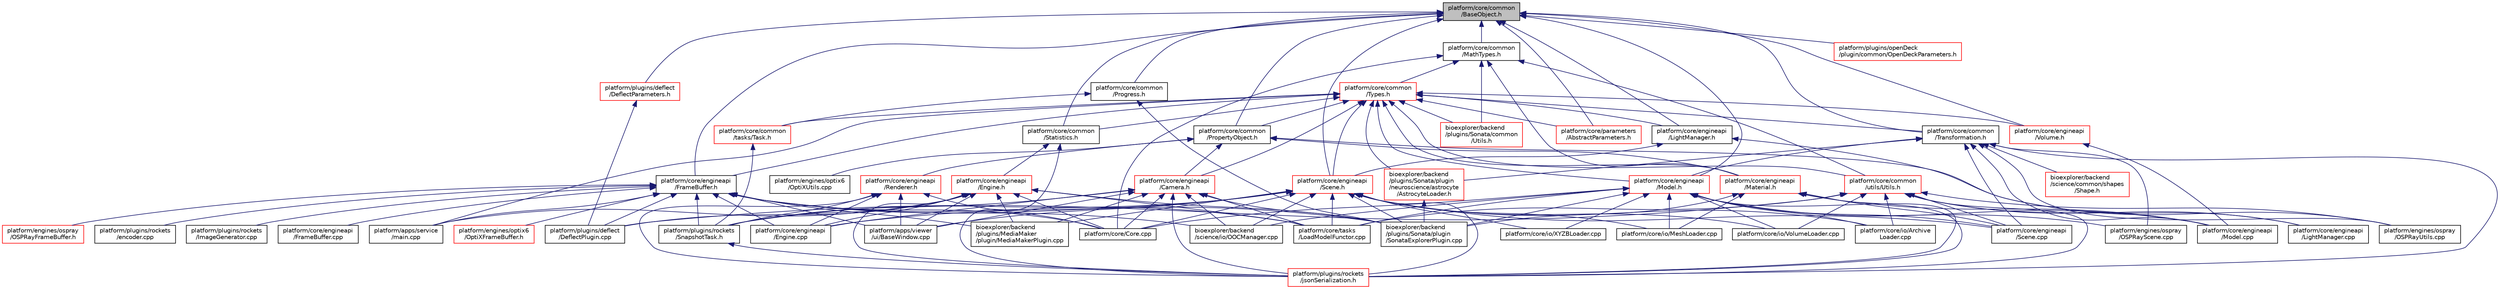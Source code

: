 digraph "platform/core/common/BaseObject.h"
{
 // LATEX_PDF_SIZE
  edge [fontname="Helvetica",fontsize="10",labelfontname="Helvetica",labelfontsize="10"];
  node [fontname="Helvetica",fontsize="10",shape=record];
  Node1 [label="platform/core/common\l/BaseObject.h",height=0.2,width=0.4,color="black", fillcolor="grey75", style="filled", fontcolor="black",tooltip=" "];
  Node1 -> Node2 [dir="back",color="midnightblue",fontsize="10",style="solid",fontname="Helvetica"];
  Node2 [label="platform/core/common\l/MathTypes.h",height=0.2,width=0.4,color="black", fillcolor="white", style="filled",URL="$d5/d55/MathTypes_8h.html",tooltip=" "];
  Node2 -> Node3 [dir="back",color="midnightblue",fontsize="10",style="solid",fontname="Helvetica"];
  Node3 [label="platform/core/common\l/Types.h",height=0.2,width=0.4,color="red", fillcolor="white", style="filled",URL="$de/d53/platform_2core_2common_2Types_8h.html",tooltip=" "];
  Node3 -> Node5 [dir="back",color="midnightblue",fontsize="10",style="solid",fontname="Helvetica"];
  Node5 [label="platform/apps/service\l/main.cpp",height=0.2,width=0.4,color="black", fillcolor="white", style="filled",URL="$d9/d1c/service_2main_8cpp.html",tooltip=" "];
  Node3 -> Node279 [dir="back",color="midnightblue",fontsize="10",style="solid",fontname="Helvetica"];
  Node279 [label="platform/core/common\l/PropertyObject.h",height=0.2,width=0.4,color="black", fillcolor="white", style="filled",URL="$d4/d17/PropertyObject_8h.html",tooltip=" "];
  Node279 -> Node280 [dir="back",color="midnightblue",fontsize="10",style="solid",fontname="Helvetica"];
  Node280 [label="platform/core/engineapi\l/Camera.h",height=0.2,width=0.4,color="red", fillcolor="white", style="filled",URL="$dd/de4/Camera_8h.html",tooltip=" "];
  Node280 -> Node8 [dir="back",color="midnightblue",fontsize="10",style="solid",fontname="Helvetica"];
  Node8 [label="platform/apps/viewer\l/ui/BaseWindow.cpp",height=0.2,width=0.4,color="black", fillcolor="white", style="filled",URL="$de/d43/BaseWindow_8cpp.html",tooltip=" "];
  Node280 -> Node21 [dir="back",color="midnightblue",fontsize="10",style="solid",fontname="Helvetica"];
  Node21 [label="platform/core/Core.cpp",height=0.2,width=0.4,color="black", fillcolor="white", style="filled",URL="$d6/d27/Core_8cpp.html",tooltip=" "];
  Node280 -> Node171 [dir="back",color="midnightblue",fontsize="10",style="solid",fontname="Helvetica"];
  Node171 [label="platform/core/engineapi\l/Engine.cpp",height=0.2,width=0.4,color="black", fillcolor="white", style="filled",URL="$d6/d0c/Engine_8cpp.html",tooltip=" "];
  Node280 -> Node34 [dir="back",color="midnightblue",fontsize="10",style="solid",fontname="Helvetica"];
  Node34 [label="platform/core/tasks\l/LoadModelFunctor.cpp",height=0.2,width=0.4,color="black", fillcolor="white", style="filled",URL="$dd/d96/LoadModelFunctor_8cpp.html",tooltip=" "];
  Node280 -> Node31 [dir="back",color="midnightblue",fontsize="10",style="solid",fontname="Helvetica"];
  Node31 [label="platform/plugins/rockets\l/jsonSerialization.h",height=0.2,width=0.4,color="red", fillcolor="white", style="filled",URL="$d4/d2c/jsonSerialization_8h.html",tooltip=" "];
  Node280 -> Node190 [dir="back",color="midnightblue",fontsize="10",style="solid",fontname="Helvetica"];
  Node190 [label="platform/plugins/rockets\l/SnapshotTask.h",height=0.2,width=0.4,color="black", fillcolor="white", style="filled",URL="$d4/de5/SnapshotTask_8h.html",tooltip=" "];
  Node190 -> Node31 [dir="back",color="midnightblue",fontsize="10",style="solid",fontname="Helvetica"];
  Node280 -> Node59 [dir="back",color="midnightblue",fontsize="10",style="solid",fontname="Helvetica"];
  Node59 [label="bioexplorer/backend\l/science/io/OOCManager.cpp",height=0.2,width=0.4,color="black", fillcolor="white", style="filled",URL="$de/d91/OOCManager_8cpp.html",tooltip=" "];
  Node280 -> Node16 [dir="back",color="midnightblue",fontsize="10",style="solid",fontname="Helvetica"];
  Node16 [label="bioexplorer/backend\l/plugins/MediaMaker\l/plugin/MediaMakerPlugin.cpp",height=0.2,width=0.4,color="black", fillcolor="white", style="filled",URL="$dd/d9e/MediaMakerPlugin_8cpp.html",tooltip=" "];
  Node280 -> Node18 [dir="back",color="midnightblue",fontsize="10",style="solid",fontname="Helvetica"];
  Node18 [label="bioexplorer/backend\l/plugins/Sonata/plugin\l/SonataExplorerPlugin.cpp",height=0.2,width=0.4,color="black", fillcolor="white", style="filled",URL="$d4/d2c/SonataExplorerPlugin_8cpp.html",tooltip=" "];
  Node279 -> Node208 [dir="back",color="midnightblue",fontsize="10",style="solid",fontname="Helvetica"];
  Node208 [label="platform/core/engineapi\l/Material.h",height=0.2,width=0.4,color="red", fillcolor="white", style="filled",URL="$df/d12/Material_8h.html",tooltip=" "];
  Node208 -> Node22 [dir="back",color="midnightblue",fontsize="10",style="solid",fontname="Helvetica"];
  Node22 [label="platform/core/engineapi\l/Model.cpp",height=0.2,width=0.4,color="black", fillcolor="white", style="filled",URL="$dd/d2e/Model_8cpp.html",tooltip=" "];
  Node208 -> Node23 [dir="back",color="midnightblue",fontsize="10",style="solid",fontname="Helvetica"];
  Node23 [label="platform/core/engineapi\l/Scene.cpp",height=0.2,width=0.4,color="black", fillcolor="white", style="filled",URL="$de/d15/Scene_8cpp.html",tooltip=" "];
  Node208 -> Node25 [dir="back",color="midnightblue",fontsize="10",style="solid",fontname="Helvetica"];
  Node25 [label="platform/core/io/MeshLoader.cpp",height=0.2,width=0.4,color="black", fillcolor="white", style="filled",URL="$d2/d87/MeshLoader_8cpp.html",tooltip=" "];
  Node208 -> Node31 [dir="back",color="midnightblue",fontsize="10",style="solid",fontname="Helvetica"];
  Node208 -> Node18 [dir="back",color="midnightblue",fontsize="10",style="solid",fontname="Helvetica"];
  Node279 -> Node283 [dir="back",color="midnightblue",fontsize="10",style="solid",fontname="Helvetica"];
  Node283 [label="platform/core/engineapi\l/Renderer.h",height=0.2,width=0.4,color="red", fillcolor="white", style="filled",URL="$d8/db2/Renderer_8h.html",tooltip=" "];
  Node283 -> Node8 [dir="back",color="midnightblue",fontsize="10",style="solid",fontname="Helvetica"];
  Node283 -> Node21 [dir="back",color="midnightblue",fontsize="10",style="solid",fontname="Helvetica"];
  Node283 -> Node171 [dir="back",color="midnightblue",fontsize="10",style="solid",fontname="Helvetica"];
  Node283 -> Node31 [dir="back",color="midnightblue",fontsize="10",style="solid",fontname="Helvetica"];
  Node283 -> Node190 [dir="back",color="midnightblue",fontsize="10",style="solid",fontname="Helvetica"];
  Node279 -> Node243 [dir="back",color="midnightblue",fontsize="10",style="solid",fontname="Helvetica"];
  Node243 [label="platform/engines/optix6\l/OptiXUtils.cpp",height=0.2,width=0.4,color="black", fillcolor="white", style="filled",URL="$d0/d79/OptiXUtils_8cpp.html",tooltip=" "];
  Node279 -> Node284 [dir="back",color="midnightblue",fontsize="10",style="solid",fontname="Helvetica"];
  Node284 [label="platform/engines/ospray\l/OSPRayUtils.cpp",height=0.2,width=0.4,color="black", fillcolor="white", style="filled",URL="$d8/d20/OSPRayUtils_8cpp.html",tooltip=" "];
  Node3 -> Node322 [dir="back",color="midnightblue",fontsize="10",style="solid",fontname="Helvetica"];
  Node322 [label="platform/core/common\l/Statistics.h",height=0.2,width=0.4,color="black", fillcolor="white", style="filled",URL="$d1/dd6/Statistics_8h.html",tooltip=" "];
  Node322 -> Node224 [dir="back",color="midnightblue",fontsize="10",style="solid",fontname="Helvetica"];
  Node224 [label="platform/core/engineapi\l/Engine.h",height=0.2,width=0.4,color="red", fillcolor="white", style="filled",URL="$d1/dd4/Engine_8h.html",tooltip=" "];
  Node224 -> Node5 [dir="back",color="midnightblue",fontsize="10",style="solid",fontname="Helvetica"];
  Node224 -> Node8 [dir="back",color="midnightblue",fontsize="10",style="solid",fontname="Helvetica"];
  Node224 -> Node21 [dir="back",color="midnightblue",fontsize="10",style="solid",fontname="Helvetica"];
  Node224 -> Node171 [dir="back",color="midnightblue",fontsize="10",style="solid",fontname="Helvetica"];
  Node224 -> Node34 [dir="back",color="midnightblue",fontsize="10",style="solid",fontname="Helvetica"];
  Node224 -> Node12 [dir="back",color="midnightblue",fontsize="10",style="solid",fontname="Helvetica"];
  Node12 [label="platform/plugins/deflect\l/DeflectPlugin.cpp",height=0.2,width=0.4,color="black", fillcolor="white", style="filled",URL="$d8/d57/DeflectPlugin_8cpp.html",tooltip=" "];
  Node224 -> Node31 [dir="back",color="midnightblue",fontsize="10",style="solid",fontname="Helvetica"];
  Node224 -> Node190 [dir="back",color="midnightblue",fontsize="10",style="solid",fontname="Helvetica"];
  Node224 -> Node16 [dir="back",color="midnightblue",fontsize="10",style="solid",fontname="Helvetica"];
  Node224 -> Node18 [dir="back",color="midnightblue",fontsize="10",style="solid",fontname="Helvetica"];
  Node322 -> Node31 [dir="back",color="midnightblue",fontsize="10",style="solid",fontname="Helvetica"];
  Node3 -> Node323 [dir="back",color="midnightblue",fontsize="10",style="solid",fontname="Helvetica"];
  Node323 [label="platform/core/common\l/tasks/Task.h",height=0.2,width=0.4,color="red", fillcolor="white", style="filled",URL="$df/d4f/Task_8h.html",tooltip=" "];
  Node323 -> Node190 [dir="back",color="midnightblue",fontsize="10",style="solid",fontname="Helvetica"];
  Node3 -> Node327 [dir="back",color="midnightblue",fontsize="10",style="solid",fontname="Helvetica"];
  Node327 [label="platform/core/common\l/Transformation.h",height=0.2,width=0.4,color="black", fillcolor="white", style="filled",URL="$df/d1e/Transformation_8h.html",tooltip=" "];
  Node327 -> Node22 [dir="back",color="midnightblue",fontsize="10",style="solid",fontname="Helvetica"];
  Node327 -> Node20 [dir="back",color="midnightblue",fontsize="10",style="solid",fontname="Helvetica"];
  Node20 [label="platform/core/engineapi\l/Model.h",height=0.2,width=0.4,color="red", fillcolor="white", style="filled",URL="$d3/d5a/Model_8h.html",tooltip=" "];
  Node20 -> Node21 [dir="back",color="midnightblue",fontsize="10",style="solid",fontname="Helvetica"];
  Node20 -> Node22 [dir="back",color="midnightblue",fontsize="10",style="solid",fontname="Helvetica"];
  Node20 -> Node23 [dir="back",color="midnightblue",fontsize="10",style="solid",fontname="Helvetica"];
  Node20 -> Node24 [dir="back",color="midnightblue",fontsize="10",style="solid",fontname="Helvetica"];
  Node24 [label="platform/core/io/Archive\lLoader.cpp",height=0.2,width=0.4,color="black", fillcolor="white", style="filled",URL="$d6/da5/ArchiveLoader_8cpp.html",tooltip=" "];
  Node20 -> Node25 [dir="back",color="midnightblue",fontsize="10",style="solid",fontname="Helvetica"];
  Node20 -> Node26 [dir="back",color="midnightblue",fontsize="10",style="solid",fontname="Helvetica"];
  Node26 [label="platform/core/io/VolumeLoader.cpp",height=0.2,width=0.4,color="black", fillcolor="white", style="filled",URL="$dd/daa/VolumeLoader_8cpp.html",tooltip=" "];
  Node20 -> Node27 [dir="back",color="midnightblue",fontsize="10",style="solid",fontname="Helvetica"];
  Node27 [label="platform/core/io/XYZBLoader.cpp",height=0.2,width=0.4,color="black", fillcolor="white", style="filled",URL="$d7/d8e/XYZBLoader_8cpp.html",tooltip=" "];
  Node20 -> Node34 [dir="back",color="midnightblue",fontsize="10",style="solid",fontname="Helvetica"];
  Node20 -> Node45 [dir="back",color="midnightblue",fontsize="10",style="solid",fontname="Helvetica"];
  Node45 [label="platform/engines/ospray\l/OSPRayScene.cpp",height=0.2,width=0.4,color="black", fillcolor="white", style="filled",URL="$d5/dde/OSPRayScene_8cpp.html",tooltip=" "];
  Node20 -> Node31 [dir="back",color="midnightblue",fontsize="10",style="solid",fontname="Helvetica"];
  Node20 -> Node59 [dir="back",color="midnightblue",fontsize="10",style="solid",fontname="Helvetica"];
  Node20 -> Node18 [dir="back",color="midnightblue",fontsize="10",style="solid",fontname="Helvetica"];
  Node327 -> Node23 [dir="back",color="midnightblue",fontsize="10",style="solid",fontname="Helvetica"];
  Node327 -> Node45 [dir="back",color="midnightblue",fontsize="10",style="solid",fontname="Helvetica"];
  Node327 -> Node284 [dir="back",color="midnightblue",fontsize="10",style="solid",fontname="Helvetica"];
  Node327 -> Node31 [dir="back",color="midnightblue",fontsize="10",style="solid",fontname="Helvetica"];
  Node327 -> Node328 [dir="back",color="midnightblue",fontsize="10",style="solid",fontname="Helvetica"];
  Node328 [label="bioexplorer/backend\l/science/common/shapes\l/Shape.h",height=0.2,width=0.4,color="red", fillcolor="white", style="filled",URL="$de/d8f/Shape_8h.html",tooltip=" "];
  Node327 -> Node205 [dir="back",color="midnightblue",fontsize="10",style="solid",fontname="Helvetica"];
  Node205 [label="bioexplorer/backend\l/plugins/Sonata/plugin\l/neuroscience/astrocyte\l/AstrocyteLoader.h",height=0.2,width=0.4,color="red", fillcolor="white", style="filled",URL="$db/d19/AstrocyteLoader_8h.html",tooltip=" "];
  Node205 -> Node18 [dir="back",color="midnightblue",fontsize="10",style="solid",fontname="Helvetica"];
  Node3 -> Node355 [dir="back",color="midnightblue",fontsize="10",style="solid",fontname="Helvetica"];
  Node355 [label="platform/core/common\l/utils/Utils.h",height=0.2,width=0.4,color="red", fillcolor="white", style="filled",URL="$dc/daa/platform_2core_2common_2utils_2Utils_8h.html",tooltip=" "];
  Node355 -> Node182 [dir="back",color="midnightblue",fontsize="10",style="solid",fontname="Helvetica"];
  Node182 [label="platform/core/engineapi\l/LightManager.cpp",height=0.2,width=0.4,color="black", fillcolor="white", style="filled",URL="$d3/d1d/LightManager_8cpp.html",tooltip=" "];
  Node355 -> Node22 [dir="back",color="midnightblue",fontsize="10",style="solid",fontname="Helvetica"];
  Node355 -> Node23 [dir="back",color="midnightblue",fontsize="10",style="solid",fontname="Helvetica"];
  Node355 -> Node24 [dir="back",color="midnightblue",fontsize="10",style="solid",fontname="Helvetica"];
  Node355 -> Node26 [dir="back",color="midnightblue",fontsize="10",style="solid",fontname="Helvetica"];
  Node355 -> Node34 [dir="back",color="midnightblue",fontsize="10",style="solid",fontname="Helvetica"];
  Node355 -> Node284 [dir="back",color="midnightblue",fontsize="10",style="solid",fontname="Helvetica"];
  Node355 -> Node12 [dir="back",color="midnightblue",fontsize="10",style="solid",fontname="Helvetica"];
  Node355 -> Node31 [dir="back",color="midnightblue",fontsize="10",style="solid",fontname="Helvetica"];
  Node3 -> Node280 [dir="back",color="midnightblue",fontsize="10",style="solid",fontname="Helvetica"];
  Node3 -> Node349 [dir="back",color="midnightblue",fontsize="10",style="solid",fontname="Helvetica"];
  Node349 [label="platform/core/engineapi\l/FrameBuffer.h",height=0.2,width=0.4,color="black", fillcolor="white", style="filled",URL="$da/d8a/FrameBuffer_8h.html",tooltip=" "];
  Node349 -> Node5 [dir="back",color="midnightblue",fontsize="10",style="solid",fontname="Helvetica"];
  Node349 -> Node8 [dir="back",color="midnightblue",fontsize="10",style="solid",fontname="Helvetica"];
  Node349 -> Node21 [dir="back",color="midnightblue",fontsize="10",style="solid",fontname="Helvetica"];
  Node349 -> Node171 [dir="back",color="midnightblue",fontsize="10",style="solid",fontname="Helvetica"];
  Node349 -> Node350 [dir="back",color="midnightblue",fontsize="10",style="solid",fontname="Helvetica"];
  Node350 [label="platform/core/engineapi\l/FrameBuffer.cpp",height=0.2,width=0.4,color="black", fillcolor="white", style="filled",URL="$dd/db9/FrameBuffer_8cpp.html",tooltip=" "];
  Node349 -> Node34 [dir="back",color="midnightblue",fontsize="10",style="solid",fontname="Helvetica"];
  Node349 -> Node351 [dir="back",color="midnightblue",fontsize="10",style="solid",fontname="Helvetica"];
  Node351 [label="platform/engines/optix6\l/OptiXFrameBuffer.h",height=0.2,width=0.4,color="red", fillcolor="white", style="filled",URL="$df/d5d/OptiXFrameBuffer_8h.html",tooltip=" "];
  Node349 -> Node352 [dir="back",color="midnightblue",fontsize="10",style="solid",fontname="Helvetica"];
  Node352 [label="platform/engines/ospray\l/OSPRayFrameBuffer.h",height=0.2,width=0.4,color="red", fillcolor="white", style="filled",URL="$d7/d01/OSPRayFrameBuffer_8h.html",tooltip=" "];
  Node349 -> Node12 [dir="back",color="midnightblue",fontsize="10",style="solid",fontname="Helvetica"];
  Node349 -> Node353 [dir="back",color="midnightblue",fontsize="10",style="solid",fontname="Helvetica"];
  Node353 [label="platform/plugins/rockets\l/encoder.cpp",height=0.2,width=0.4,color="black", fillcolor="white", style="filled",URL="$db/dbc/encoder_8cpp.html",tooltip=" "];
  Node349 -> Node354 [dir="back",color="midnightblue",fontsize="10",style="solid",fontname="Helvetica"];
  Node354 [label="platform/plugins/rockets\l/ImageGenerator.cpp",height=0.2,width=0.4,color="black", fillcolor="white", style="filled",URL="$dd/db2/ImageGenerator_8cpp.html",tooltip=" "];
  Node349 -> Node190 [dir="back",color="midnightblue",fontsize="10",style="solid",fontname="Helvetica"];
  Node349 -> Node59 [dir="back",color="midnightblue",fontsize="10",style="solid",fontname="Helvetica"];
  Node349 -> Node16 [dir="back",color="midnightblue",fontsize="10",style="solid",fontname="Helvetica"];
  Node349 -> Node18 [dir="back",color="midnightblue",fontsize="10",style="solid",fontname="Helvetica"];
  Node3 -> Node358 [dir="back",color="midnightblue",fontsize="10",style="solid",fontname="Helvetica"];
  Node358 [label="platform/core/engineapi\l/LightManager.h",height=0.2,width=0.4,color="black", fillcolor="white", style="filled",URL="$dd/d9a/LightManager_8h.html",tooltip=" "];
  Node358 -> Node182 [dir="back",color="midnightblue",fontsize="10",style="solid",fontname="Helvetica"];
  Node358 -> Node186 [dir="back",color="midnightblue",fontsize="10",style="solid",fontname="Helvetica"];
  Node186 [label="platform/core/engineapi\l/Scene.h",height=0.2,width=0.4,color="red", fillcolor="white", style="filled",URL="$d5/d2d/Scene_8h.html",tooltip=" "];
  Node186 -> Node8 [dir="back",color="midnightblue",fontsize="10",style="solid",fontname="Helvetica"];
  Node186 -> Node21 [dir="back",color="midnightblue",fontsize="10",style="solid",fontname="Helvetica"];
  Node186 -> Node171 [dir="back",color="midnightblue",fontsize="10",style="solid",fontname="Helvetica"];
  Node186 -> Node23 [dir="back",color="midnightblue",fontsize="10",style="solid",fontname="Helvetica"];
  Node186 -> Node24 [dir="back",color="midnightblue",fontsize="10",style="solid",fontname="Helvetica"];
  Node186 -> Node25 [dir="back",color="midnightblue",fontsize="10",style="solid",fontname="Helvetica"];
  Node186 -> Node26 [dir="back",color="midnightblue",fontsize="10",style="solid",fontname="Helvetica"];
  Node186 -> Node27 [dir="back",color="midnightblue",fontsize="10",style="solid",fontname="Helvetica"];
  Node186 -> Node34 [dir="back",color="midnightblue",fontsize="10",style="solid",fontname="Helvetica"];
  Node186 -> Node31 [dir="back",color="midnightblue",fontsize="10",style="solid",fontname="Helvetica"];
  Node186 -> Node190 [dir="back",color="midnightblue",fontsize="10",style="solid",fontname="Helvetica"];
  Node186 -> Node59 [dir="back",color="midnightblue",fontsize="10",style="solid",fontname="Helvetica"];
  Node186 -> Node16 [dir="back",color="midnightblue",fontsize="10",style="solid",fontname="Helvetica"];
  Node186 -> Node18 [dir="back",color="midnightblue",fontsize="10",style="solid",fontname="Helvetica"];
  Node3 -> Node208 [dir="back",color="midnightblue",fontsize="10",style="solid",fontname="Helvetica"];
  Node3 -> Node20 [dir="back",color="midnightblue",fontsize="10",style="solid",fontname="Helvetica"];
  Node3 -> Node186 [dir="back",color="midnightblue",fontsize="10",style="solid",fontname="Helvetica"];
  Node3 -> Node359 [dir="back",color="midnightblue",fontsize="10",style="solid",fontname="Helvetica"];
  Node359 [label="platform/core/engineapi\l/Volume.h",height=0.2,width=0.4,color="red", fillcolor="white", style="filled",URL="$d1/dbd/Volume_8h.html",tooltip=" "];
  Node359 -> Node22 [dir="back",color="midnightblue",fontsize="10",style="solid",fontname="Helvetica"];
  Node3 -> Node369 [dir="back",color="midnightblue",fontsize="10",style="solid",fontname="Helvetica"];
  Node369 [label="platform/core/parameters\l/AbstractParameters.h",height=0.2,width=0.4,color="red", fillcolor="white", style="filled",URL="$d6/d75/AbstractParameters_8h.html",tooltip=" "];
  Node3 -> Node400 [dir="back",color="midnightblue",fontsize="10",style="solid",fontname="Helvetica"];
  Node400 [label="bioexplorer/backend\l/plugins/Sonata/common\l/Utils.h",height=0.2,width=0.4,color="red", fillcolor="white", style="filled",URL="$d0/dc9/bioexplorer_2backend_2plugins_2Sonata_2common_2Utils_8h.html",tooltip=" "];
  Node3 -> Node205 [dir="back",color="midnightblue",fontsize="10",style="solid",fontname="Helvetica"];
  Node2 -> Node355 [dir="back",color="midnightblue",fontsize="10",style="solid",fontname="Helvetica"];
  Node2 -> Node21 [dir="back",color="midnightblue",fontsize="10",style="solid",fontname="Helvetica"];
  Node2 -> Node208 [dir="back",color="midnightblue",fontsize="10",style="solid",fontname="Helvetica"];
  Node2 -> Node400 [dir="back",color="midnightblue",fontsize="10",style="solid",fontname="Helvetica"];
  Node1 -> Node406 [dir="back",color="midnightblue",fontsize="10",style="solid",fontname="Helvetica"];
  Node406 [label="platform/core/common\l/Progress.h",height=0.2,width=0.4,color="black", fillcolor="white", style="filled",URL="$de/df3/Progress_8h.html",tooltip=" "];
  Node406 -> Node323 [dir="back",color="midnightblue",fontsize="10",style="solid",fontname="Helvetica"];
  Node406 -> Node18 [dir="back",color="midnightblue",fontsize="10",style="solid",fontname="Helvetica"];
  Node1 -> Node279 [dir="back",color="midnightblue",fontsize="10",style="solid",fontname="Helvetica"];
  Node1 -> Node322 [dir="back",color="midnightblue",fontsize="10",style="solid",fontname="Helvetica"];
  Node1 -> Node327 [dir="back",color="midnightblue",fontsize="10",style="solid",fontname="Helvetica"];
  Node1 -> Node349 [dir="back",color="midnightblue",fontsize="10",style="solid",fontname="Helvetica"];
  Node1 -> Node358 [dir="back",color="midnightblue",fontsize="10",style="solid",fontname="Helvetica"];
  Node1 -> Node20 [dir="back",color="midnightblue",fontsize="10",style="solid",fontname="Helvetica"];
  Node1 -> Node186 [dir="back",color="midnightblue",fontsize="10",style="solid",fontname="Helvetica"];
  Node1 -> Node359 [dir="back",color="midnightblue",fontsize="10",style="solid",fontname="Helvetica"];
  Node1 -> Node369 [dir="back",color="midnightblue",fontsize="10",style="solid",fontname="Helvetica"];
  Node1 -> Node290 [dir="back",color="midnightblue",fontsize="10",style="solid",fontname="Helvetica"];
  Node290 [label="platform/plugins/deflect\l/DeflectParameters.h",height=0.2,width=0.4,color="red", fillcolor="white", style="filled",URL="$d0/d05/DeflectParameters_8h.html",tooltip=" "];
  Node290 -> Node12 [dir="back",color="midnightblue",fontsize="10",style="solid",fontname="Helvetica"];
  Node1 -> Node297 [dir="back",color="midnightblue",fontsize="10",style="solid",fontname="Helvetica"];
  Node297 [label="platform/plugins/openDeck\l/plugin/common/OpenDeckParameters.h",height=0.2,width=0.4,color="red", fillcolor="white", style="filled",URL="$da/da5/OpenDeckParameters_8h.html",tooltip=" "];
}
